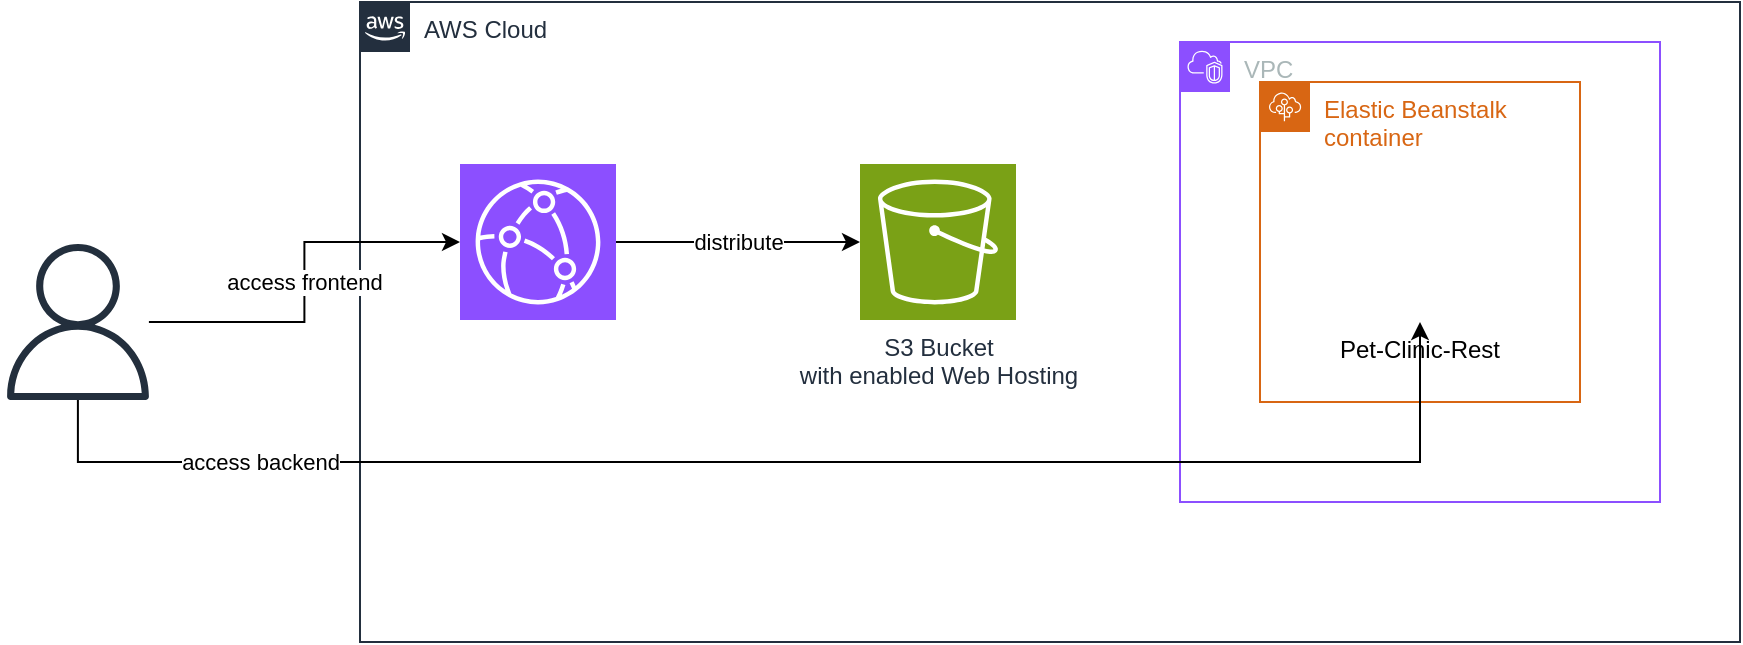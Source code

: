 <mxfile version="22.1.2" type="device">
  <diagram name="Page-1" id="ffjxY0IS5s1KJjr98LjR">
    <mxGraphModel dx="1853" dy="658" grid="1" gridSize="10" guides="1" tooltips="1" connect="1" arrows="1" fold="1" page="1" pageScale="1" pageWidth="827" pageHeight="1169" math="0" shadow="0">
      <root>
        <mxCell id="0" />
        <mxCell id="1" parent="0" />
        <mxCell id="ZDbw2CN2QQgbVL5OcKwQ-1" value="Elastic Beanstalk container" style="points=[[0,0],[0.25,0],[0.5,0],[0.75,0],[1,0],[1,0.25],[1,0.5],[1,0.75],[1,1],[0.75,1],[0.5,1],[0.25,1],[0,1],[0,0.75],[0,0.5],[0,0.25]];outlineConnect=0;gradientColor=none;html=1;whiteSpace=wrap;fontSize=12;fontStyle=0;container=1;pointerEvents=0;collapsible=0;recursiveResize=0;shape=mxgraph.aws4.group;grIcon=mxgraph.aws4.group_elastic_beanstalk;strokeColor=#D86613;fillColor=none;verticalAlign=top;align=left;spacingLeft=30;fontColor=#D86613;dashed=0;" vertex="1" parent="1">
          <mxGeometry x="400" y="40" width="160" height="160" as="geometry" />
        </mxCell>
        <mxCell id="ZDbw2CN2QQgbVL5OcKwQ-4" value="Pet-Clinic-Rest" style="shape=image;verticalLabelPosition=bottom;labelBackgroundColor=default;verticalAlign=top;aspect=fixed;imageAspect=0;image=https://dz2cdn1.dzone.com/storage/temp/12434118-spring-boot-logo.png;" vertex="1" parent="ZDbw2CN2QQgbVL5OcKwQ-1">
          <mxGeometry x="35.97" y="41" width="88.06" height="79" as="geometry" />
        </mxCell>
        <mxCell id="ZDbw2CN2QQgbVL5OcKwQ-3" value="S3 Bucket&lt;br&gt;with enabled Web Hosting" style="sketch=0;points=[[0,0,0],[0.25,0,0],[0.5,0,0],[0.75,0,0],[1,0,0],[0,1,0],[0.25,1,0],[0.5,1,0],[0.75,1,0],[1,1,0],[0,0.25,0],[0,0.5,0],[0,0.75,0],[1,0.25,0],[1,0.5,0],[1,0.75,0]];outlineConnect=0;fontColor=#232F3E;fillColor=#7AA116;strokeColor=#ffffff;dashed=0;verticalLabelPosition=bottom;verticalAlign=top;align=center;html=1;fontSize=12;fontStyle=0;aspect=fixed;shape=mxgraph.aws4.resourceIcon;resIcon=mxgraph.aws4.s3;" vertex="1" parent="1">
          <mxGeometry x="200" y="81" width="78" height="78" as="geometry" />
        </mxCell>
        <mxCell id="ZDbw2CN2QQgbVL5OcKwQ-5" value="" style="shape=image;verticalLabelPosition=bottom;labelBackgroundColor=default;verticalAlign=top;aspect=fixed;imageAspect=0;image=https://upload.wikimedia.org/wikipedia/commons/thumb/c/cf/Angular_full_color_logo.svg/2048px-Angular_full_color_logo.svg.png;" vertex="1" parent="1">
          <mxGeometry x="209" y="30" width="60" height="60" as="geometry" />
        </mxCell>
        <mxCell id="ZDbw2CN2QQgbVL5OcKwQ-6" value="AWS Cloud" style="points=[[0,0],[0.25,0],[0.5,0],[0.75,0],[1,0],[1,0.25],[1,0.5],[1,0.75],[1,1],[0.75,1],[0.5,1],[0.25,1],[0,1],[0,0.75],[0,0.5],[0,0.25]];outlineConnect=0;gradientColor=none;html=1;whiteSpace=wrap;fontSize=12;fontStyle=0;container=1;pointerEvents=0;collapsible=0;recursiveResize=0;shape=mxgraph.aws4.group;grIcon=mxgraph.aws4.group_aws_cloud_alt;strokeColor=#232F3E;fillColor=none;verticalAlign=top;align=left;spacingLeft=30;fontColor=#232F3E;dashed=0;" vertex="1" parent="1">
          <mxGeometry x="-50" width="690" height="320" as="geometry" />
        </mxCell>
        <mxCell id="ZDbw2CN2QQgbVL5OcKwQ-8" value="" style="sketch=0;points=[[0,0,0],[0.25,0,0],[0.5,0,0],[0.75,0,0],[1,0,0],[0,1,0],[0.25,1,0],[0.5,1,0],[0.75,1,0],[1,1,0],[0,0.25,0],[0,0.5,0],[0,0.75,0],[1,0.25,0],[1,0.5,0],[1,0.75,0]];outlineConnect=0;fontColor=#232F3E;fillColor=#8C4FFF;strokeColor=#ffffff;dashed=0;verticalLabelPosition=bottom;verticalAlign=top;align=center;html=1;fontSize=12;fontStyle=0;aspect=fixed;shape=mxgraph.aws4.resourceIcon;resIcon=mxgraph.aws4.cloudfront;" vertex="1" parent="ZDbw2CN2QQgbVL5OcKwQ-6">
          <mxGeometry x="50" y="81" width="78" height="78" as="geometry" />
        </mxCell>
        <mxCell id="ZDbw2CN2QQgbVL5OcKwQ-13" value="VPC" style="points=[[0,0],[0.25,0],[0.5,0],[0.75,0],[1,0],[1,0.25],[1,0.5],[1,0.75],[1,1],[0.75,1],[0.5,1],[0.25,1],[0,1],[0,0.75],[0,0.5],[0,0.25]];outlineConnect=0;gradientColor=none;html=1;whiteSpace=wrap;fontSize=12;fontStyle=0;container=1;pointerEvents=0;collapsible=0;recursiveResize=0;shape=mxgraph.aws4.group;grIcon=mxgraph.aws4.group_vpc2;strokeColor=#8C4FFF;fillColor=none;verticalAlign=top;align=left;spacingLeft=30;fontColor=#AAB7B8;dashed=0;" vertex="1" parent="ZDbw2CN2QQgbVL5OcKwQ-6">
          <mxGeometry x="410" y="20" width="240" height="230" as="geometry" />
        </mxCell>
        <mxCell id="ZDbw2CN2QQgbVL5OcKwQ-10" value="distribute&lt;br&gt;" style="edgeStyle=orthogonalEdgeStyle;rounded=0;orthogonalLoop=1;jettySize=auto;html=1;entryX=0;entryY=0.5;entryDx=0;entryDy=0;entryPerimeter=0;" edge="1" parent="1" source="ZDbw2CN2QQgbVL5OcKwQ-8" target="ZDbw2CN2QQgbVL5OcKwQ-3">
          <mxGeometry relative="1" as="geometry" />
        </mxCell>
        <mxCell id="ZDbw2CN2QQgbVL5OcKwQ-15" value="access frontend" style="edgeStyle=orthogonalEdgeStyle;rounded=0;orthogonalLoop=1;jettySize=auto;html=1;" edge="1" parent="1" source="ZDbw2CN2QQgbVL5OcKwQ-14" target="ZDbw2CN2QQgbVL5OcKwQ-8">
          <mxGeometry relative="1" as="geometry" />
        </mxCell>
        <mxCell id="ZDbw2CN2QQgbVL5OcKwQ-14" value="" style="sketch=0;outlineConnect=0;fontColor=#232F3E;gradientColor=none;fillColor=#232F3D;strokeColor=none;dashed=0;verticalLabelPosition=bottom;verticalAlign=top;align=center;html=1;fontSize=12;fontStyle=0;aspect=fixed;pointerEvents=1;shape=mxgraph.aws4.user;" vertex="1" parent="1">
          <mxGeometry x="-230" y="121" width="78" height="78" as="geometry" />
        </mxCell>
        <mxCell id="ZDbw2CN2QQgbVL5OcKwQ-16" value="access backend" style="edgeStyle=orthogonalEdgeStyle;rounded=0;orthogonalLoop=1;jettySize=auto;html=1;entryX=0.5;entryY=1;entryDx=0;entryDy=0;" edge="1" parent="1" source="ZDbw2CN2QQgbVL5OcKwQ-14" target="ZDbw2CN2QQgbVL5OcKwQ-4">
          <mxGeometry x="-0.684" relative="1" as="geometry">
            <mxPoint y="239" as="targetPoint" />
            <Array as="points">
              <mxPoint x="-191" y="230" />
              <mxPoint x="480" y="230" />
            </Array>
            <mxPoint as="offset" />
          </mxGeometry>
        </mxCell>
      </root>
    </mxGraphModel>
  </diagram>
</mxfile>
